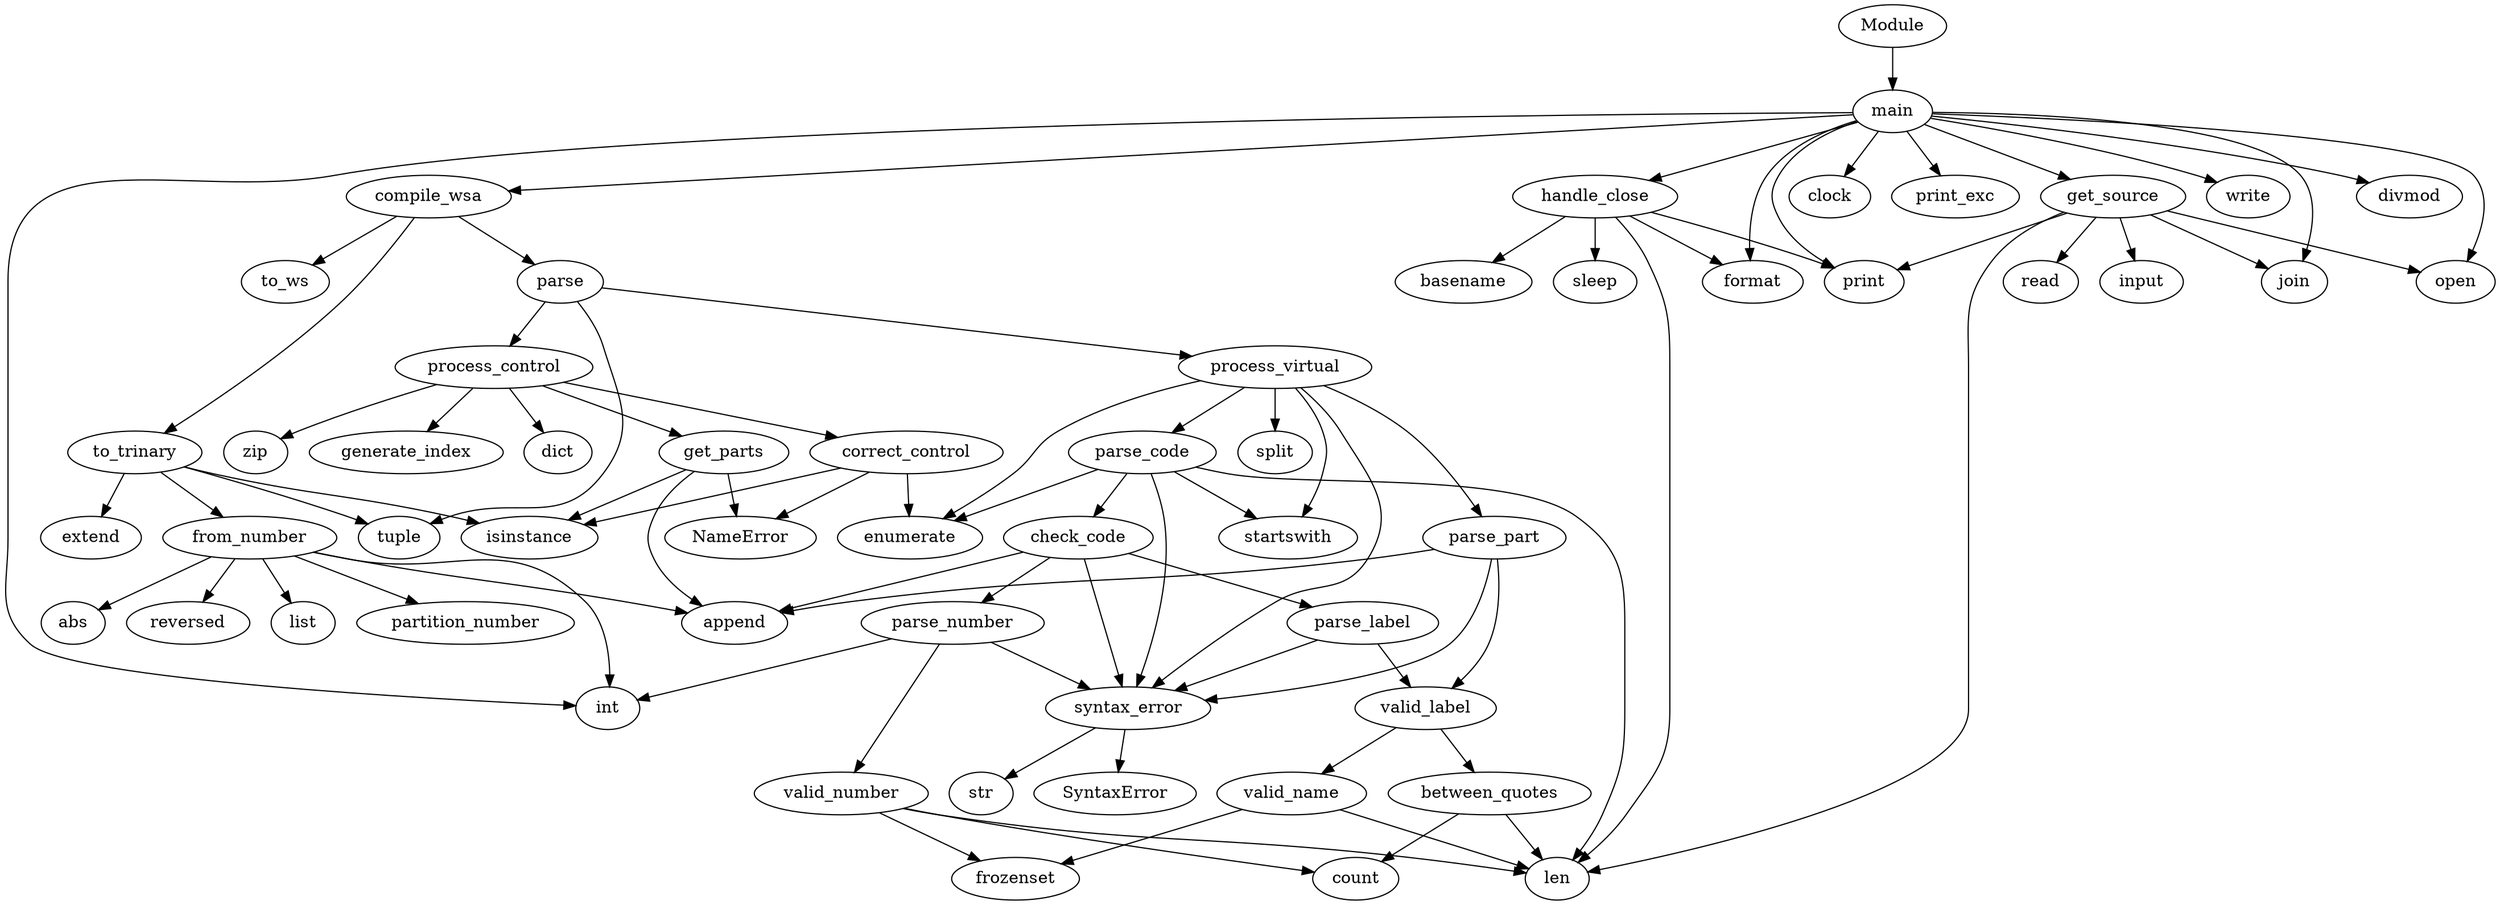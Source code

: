 strict digraph  {
parse;
process_virtual;
process_control;
tuple;
enumerate;
split;
startswith;
parse_part;
parse_code;
syntax_error;
SyntaxError;
str;
get_parts;
dict;
zip;
generate_index;
correct_control;
isinstance;
NameError;
append;
valid_label;
between_quotes;
valid_name;
len;
count;
frozenset;
check_code;
parse_number;
parse_label;
valid_number;
int;
to_trinary;
extend;
from_number;
reversed;
list;
partition_number;
abs;
compile_wsa;
to_ws;
main;
get_source;
clock;
print;
print_exc;
join;
write;
open;
divmod;
format;
handle_close;
input;
read;
basename;
sleep;
Module;
parse -> process_virtual;
parse -> process_control;
parse -> tuple;
process_virtual -> enumerate;
process_virtual -> split;
process_virtual -> startswith;
process_virtual -> parse_part;
process_virtual -> parse_code;
process_virtual -> syntax_error;
process_control -> get_parts;
process_control -> dict;
process_control -> zip;
process_control -> generate_index;
process_control -> correct_control;
parse_part -> valid_label;
parse_part -> syntax_error;
parse_part -> append;
parse_code -> enumerate;
parse_code -> startswith;
parse_code -> check_code;
parse_code -> len;
parse_code -> syntax_error;
syntax_error -> SyntaxError;
syntax_error -> str;
get_parts -> isinstance;
get_parts -> NameError;
get_parts -> append;
correct_control -> enumerate;
correct_control -> isinstance;
correct_control -> NameError;
valid_label -> between_quotes;
valid_label -> valid_name;
between_quotes -> len;
between_quotes -> count;
valid_name -> frozenset;
valid_name -> len;
check_code -> parse_number;
check_code -> append;
check_code -> parse_label;
check_code -> syntax_error;
parse_number -> valid_number;
parse_number -> syntax_error;
parse_number -> int;
parse_label -> syntax_error;
parse_label -> valid_label;
valid_number -> len;
valid_number -> count;
valid_number -> frozenset;
to_trinary -> isinstance;
to_trinary -> extend;
to_trinary -> from_number;
to_trinary -> tuple;
from_number -> int;
from_number -> reversed;
from_number -> list;
from_number -> partition_number;
from_number -> abs;
from_number -> append;
compile_wsa -> parse;
compile_wsa -> to_trinary;
compile_wsa -> to_ws;
main -> get_source;
main -> clock;
main -> compile_wsa;
main -> print;
main -> print_exc;
main -> join;
main -> write;
main -> open;
main -> divmod;
main -> int;
main -> format;
main -> handle_close;
get_source -> len;
get_source -> input;
get_source -> print;
get_source -> join;
get_source -> read;
get_source -> open;
handle_close -> format;
handle_close -> basename;
handle_close -> print;
handle_close -> len;
handle_close -> sleep;
Module -> main;
}
